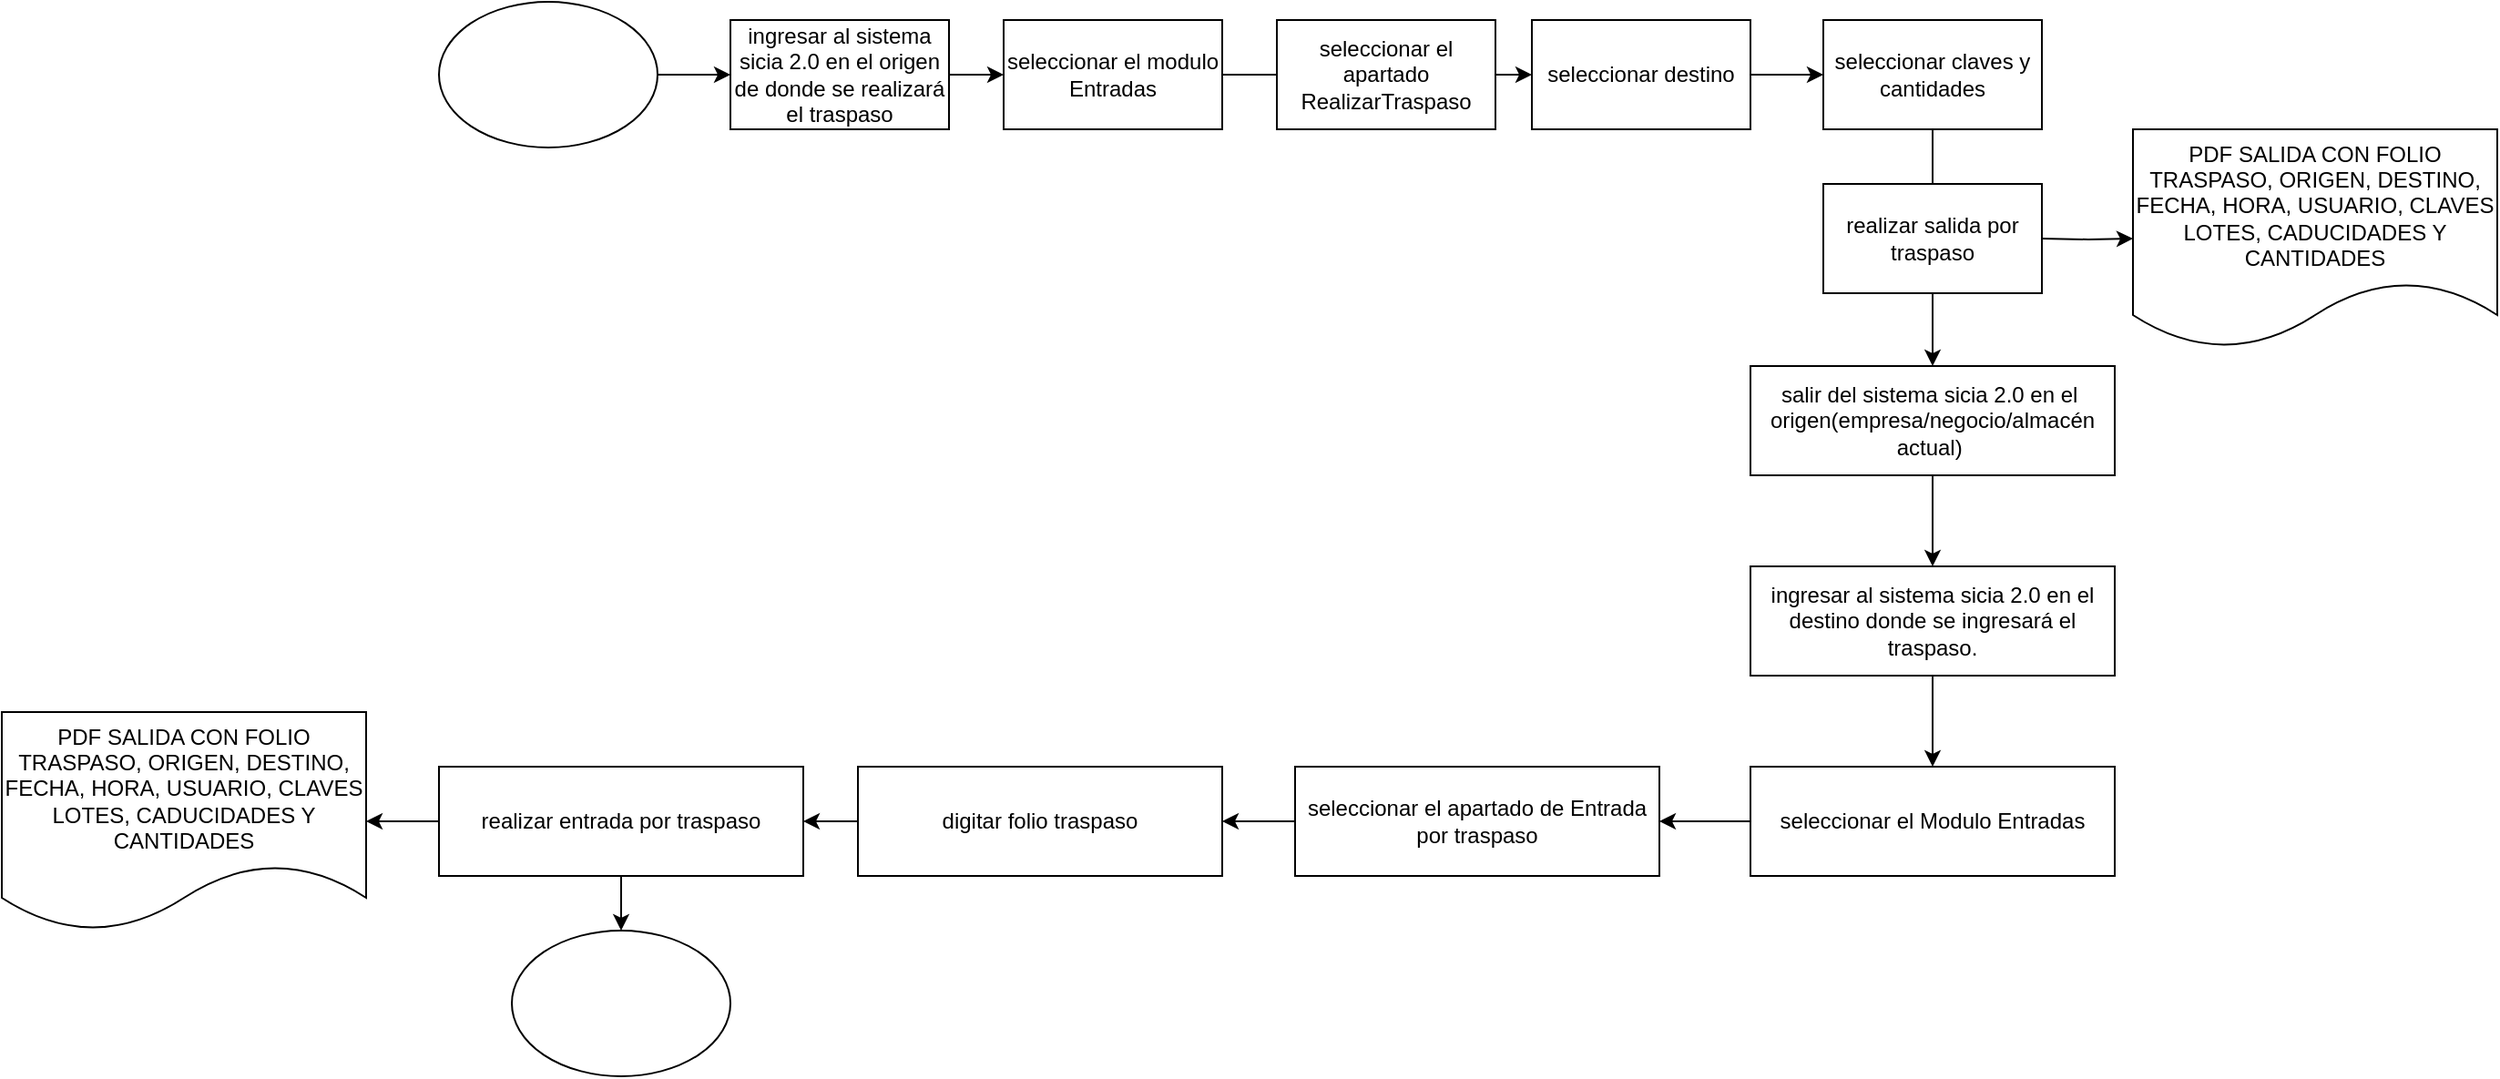 <mxfile version="28.2.5">
  <diagram name="Página-1" id="xafGS_GC7jtGlTouPf2w">
    <mxGraphModel dx="2107" dy="528" grid="1" gridSize="10" guides="1" tooltips="1" connect="1" arrows="1" fold="1" page="1" pageScale="1" pageWidth="827" pageHeight="1169" math="0" shadow="0">
      <root>
        <mxCell id="0" />
        <mxCell id="1" parent="0" />
        <mxCell id="x6nUI_rkGGAJRW-sDzcy-3" value="" style="edgeStyle=orthogonalEdgeStyle;rounded=0;orthogonalLoop=1;jettySize=auto;html=1;" edge="1" parent="1" source="x6nUI_rkGGAJRW-sDzcy-1" target="x6nUI_rkGGAJRW-sDzcy-2">
          <mxGeometry relative="1" as="geometry" />
        </mxCell>
        <mxCell id="x6nUI_rkGGAJRW-sDzcy-1" value="" style="ellipse;whiteSpace=wrap;html=1;" vertex="1" parent="1">
          <mxGeometry y="60" width="120" height="80" as="geometry" />
        </mxCell>
        <mxCell id="x6nUI_rkGGAJRW-sDzcy-5" value="" style="edgeStyle=orthogonalEdgeStyle;rounded=0;orthogonalLoop=1;jettySize=auto;html=1;" edge="1" parent="1" source="x6nUI_rkGGAJRW-sDzcy-2" target="x6nUI_rkGGAJRW-sDzcy-4">
          <mxGeometry relative="1" as="geometry" />
        </mxCell>
        <mxCell id="x6nUI_rkGGAJRW-sDzcy-2" value="ingresar al sistema sicia 2.0 en el origen de donde se realizará el traspaso" style="rounded=0;whiteSpace=wrap;html=1;" vertex="1" parent="1">
          <mxGeometry x="160" y="70" width="120" height="60" as="geometry" />
        </mxCell>
        <mxCell id="x6nUI_rkGGAJRW-sDzcy-7" value="" style="edgeStyle=orthogonalEdgeStyle;rounded=0;orthogonalLoop=1;jettySize=auto;html=1;" edge="1" parent="1" source="x6nUI_rkGGAJRW-sDzcy-4" target="x6nUI_rkGGAJRW-sDzcy-6">
          <mxGeometry relative="1" as="geometry" />
        </mxCell>
        <mxCell id="x6nUI_rkGGAJRW-sDzcy-4" value="seleccionar el modulo Entradas" style="rounded=0;whiteSpace=wrap;html=1;" vertex="1" parent="1">
          <mxGeometry x="310" y="70" width="120" height="60" as="geometry" />
        </mxCell>
        <mxCell id="x6nUI_rkGGAJRW-sDzcy-10" value="" style="edgeStyle=orthogonalEdgeStyle;rounded=0;orthogonalLoop=1;jettySize=auto;html=1;" edge="1" parent="1" source="x6nUI_rkGGAJRW-sDzcy-6" target="x6nUI_rkGGAJRW-sDzcy-9">
          <mxGeometry relative="1" as="geometry" />
        </mxCell>
        <mxCell id="x6nUI_rkGGAJRW-sDzcy-6" value="seleccionar destino" style="rounded=0;whiteSpace=wrap;html=1;" vertex="1" parent="1">
          <mxGeometry x="600" y="70" width="120" height="60" as="geometry" />
        </mxCell>
        <mxCell id="x6nUI_rkGGAJRW-sDzcy-14" value="" style="edgeStyle=orthogonalEdgeStyle;rounded=0;orthogonalLoop=1;jettySize=auto;html=1;" edge="1" parent="1" target="x6nUI_rkGGAJRW-sDzcy-13">
          <mxGeometry relative="1" as="geometry">
            <mxPoint x="880" y="190" as="sourcePoint" />
          </mxGeometry>
        </mxCell>
        <mxCell id="x6nUI_rkGGAJRW-sDzcy-17" value="" style="edgeStyle=orthogonalEdgeStyle;rounded=0;orthogonalLoop=1;jettySize=auto;html=1;" edge="1" parent="1" source="x6nUI_rkGGAJRW-sDzcy-9" target="x6nUI_rkGGAJRW-sDzcy-16">
          <mxGeometry relative="1" as="geometry" />
        </mxCell>
        <mxCell id="x6nUI_rkGGAJRW-sDzcy-9" value="seleccionar claves y cantidades" style="rounded=0;whiteSpace=wrap;html=1;" vertex="1" parent="1">
          <mxGeometry x="760" y="70" width="120" height="60" as="geometry" />
        </mxCell>
        <mxCell id="x6nUI_rkGGAJRW-sDzcy-13" value="PDF SALIDA CON FOLIO TRASPASO, ORIGEN, DESTINO, FECHA, HORA, USUARIO, CLAVES LOTES, CADUCIDADES Y CANTIDADES" style="shape=document;whiteSpace=wrap;html=1;boundedLbl=1;" vertex="1" parent="1">
          <mxGeometry x="930" y="130" width="200" height="120" as="geometry" />
        </mxCell>
        <mxCell id="x6nUI_rkGGAJRW-sDzcy-19" value="" style="edgeStyle=orthogonalEdgeStyle;rounded=0;orthogonalLoop=1;jettySize=auto;html=1;" edge="1" parent="1" source="x6nUI_rkGGAJRW-sDzcy-16" target="x6nUI_rkGGAJRW-sDzcy-18">
          <mxGeometry relative="1" as="geometry" />
        </mxCell>
        <mxCell id="x6nUI_rkGGAJRW-sDzcy-16" value="salir del sistema sicia 2.0 en el&amp;nbsp; origen(empresa/negocio/almacén actual)&amp;nbsp;" style="rounded=0;whiteSpace=wrap;html=1;" vertex="1" parent="1">
          <mxGeometry x="720" y="260" width="200" height="60" as="geometry" />
        </mxCell>
        <mxCell id="x6nUI_rkGGAJRW-sDzcy-21" value="" style="edgeStyle=orthogonalEdgeStyle;rounded=0;orthogonalLoop=1;jettySize=auto;html=1;" edge="1" parent="1" source="x6nUI_rkGGAJRW-sDzcy-18" target="x6nUI_rkGGAJRW-sDzcy-20">
          <mxGeometry relative="1" as="geometry" />
        </mxCell>
        <mxCell id="x6nUI_rkGGAJRW-sDzcy-18" value="ingresar al sistema sicia 2.0 en el destino donde se ingresará el traspaso." style="rounded=0;whiteSpace=wrap;html=1;" vertex="1" parent="1">
          <mxGeometry x="720" y="370" width="200" height="60" as="geometry" />
        </mxCell>
        <mxCell id="x6nUI_rkGGAJRW-sDzcy-23" value="" style="edgeStyle=orthogonalEdgeStyle;rounded=0;orthogonalLoop=1;jettySize=auto;html=1;" edge="1" parent="1" source="x6nUI_rkGGAJRW-sDzcy-20" target="x6nUI_rkGGAJRW-sDzcy-22">
          <mxGeometry relative="1" as="geometry" />
        </mxCell>
        <mxCell id="x6nUI_rkGGAJRW-sDzcy-20" value="seleccionar el Modulo Entradas" style="rounded=0;whiteSpace=wrap;html=1;" vertex="1" parent="1">
          <mxGeometry x="720" y="480" width="200" height="60" as="geometry" />
        </mxCell>
        <mxCell id="x6nUI_rkGGAJRW-sDzcy-26" value="" style="edgeStyle=orthogonalEdgeStyle;rounded=0;orthogonalLoop=1;jettySize=auto;html=1;" edge="1" parent="1" source="x6nUI_rkGGAJRW-sDzcy-22" target="x6nUI_rkGGAJRW-sDzcy-25">
          <mxGeometry relative="1" as="geometry" />
        </mxCell>
        <mxCell id="x6nUI_rkGGAJRW-sDzcy-22" value="seleccionar el apartado de Entrada por traspaso" style="rounded=0;whiteSpace=wrap;html=1;" vertex="1" parent="1">
          <mxGeometry x="470" y="480" width="200" height="60" as="geometry" />
        </mxCell>
        <mxCell id="x6nUI_rkGGAJRW-sDzcy-24" value="seleccionar el apartado RealizarTraspaso" style="rounded=0;whiteSpace=wrap;html=1;" vertex="1" parent="1">
          <mxGeometry x="460" y="70" width="120" height="60" as="geometry" />
        </mxCell>
        <mxCell id="x6nUI_rkGGAJRW-sDzcy-28" value="" style="edgeStyle=orthogonalEdgeStyle;rounded=0;orthogonalLoop=1;jettySize=auto;html=1;" edge="1" parent="1" source="x6nUI_rkGGAJRW-sDzcy-25" target="x6nUI_rkGGAJRW-sDzcy-27">
          <mxGeometry relative="1" as="geometry" />
        </mxCell>
        <mxCell id="x6nUI_rkGGAJRW-sDzcy-25" value="digitar folio traspaso" style="rounded=0;whiteSpace=wrap;html=1;" vertex="1" parent="1">
          <mxGeometry x="230" y="480" width="200" height="60" as="geometry" />
        </mxCell>
        <mxCell id="x6nUI_rkGGAJRW-sDzcy-31" value="" style="edgeStyle=orthogonalEdgeStyle;rounded=0;orthogonalLoop=1;jettySize=auto;html=1;" edge="1" parent="1" source="x6nUI_rkGGAJRW-sDzcy-27" target="x6nUI_rkGGAJRW-sDzcy-30">
          <mxGeometry relative="1" as="geometry" />
        </mxCell>
        <mxCell id="x6nUI_rkGGAJRW-sDzcy-33" value="" style="edgeStyle=orthogonalEdgeStyle;rounded=0;orthogonalLoop=1;jettySize=auto;html=1;" edge="1" parent="1" source="x6nUI_rkGGAJRW-sDzcy-27" target="x6nUI_rkGGAJRW-sDzcy-32">
          <mxGeometry relative="1" as="geometry" />
        </mxCell>
        <mxCell id="x6nUI_rkGGAJRW-sDzcy-27" value="realizar entrada por traspaso" style="rounded=0;whiteSpace=wrap;html=1;" vertex="1" parent="1">
          <mxGeometry y="480" width="200" height="60" as="geometry" />
        </mxCell>
        <mxCell id="x6nUI_rkGGAJRW-sDzcy-29" value="realizar salida por traspaso" style="rounded=0;whiteSpace=wrap;html=1;" vertex="1" parent="1">
          <mxGeometry x="760" y="160" width="120" height="60" as="geometry" />
        </mxCell>
        <mxCell id="x6nUI_rkGGAJRW-sDzcy-30" value="PDF SALIDA CON FOLIO TRASPASO, ORIGEN, DESTINO, FECHA, HORA, USUARIO, CLAVES LOTES, CADUCIDADES Y CANTIDADES" style="shape=document;whiteSpace=wrap;html=1;boundedLbl=1;" vertex="1" parent="1">
          <mxGeometry x="-240" y="450" width="200" height="120" as="geometry" />
        </mxCell>
        <mxCell id="x6nUI_rkGGAJRW-sDzcy-32" value="" style="ellipse;whiteSpace=wrap;html=1;" vertex="1" parent="1">
          <mxGeometry x="40" y="570" width="120" height="80" as="geometry" />
        </mxCell>
      </root>
    </mxGraphModel>
  </diagram>
</mxfile>
